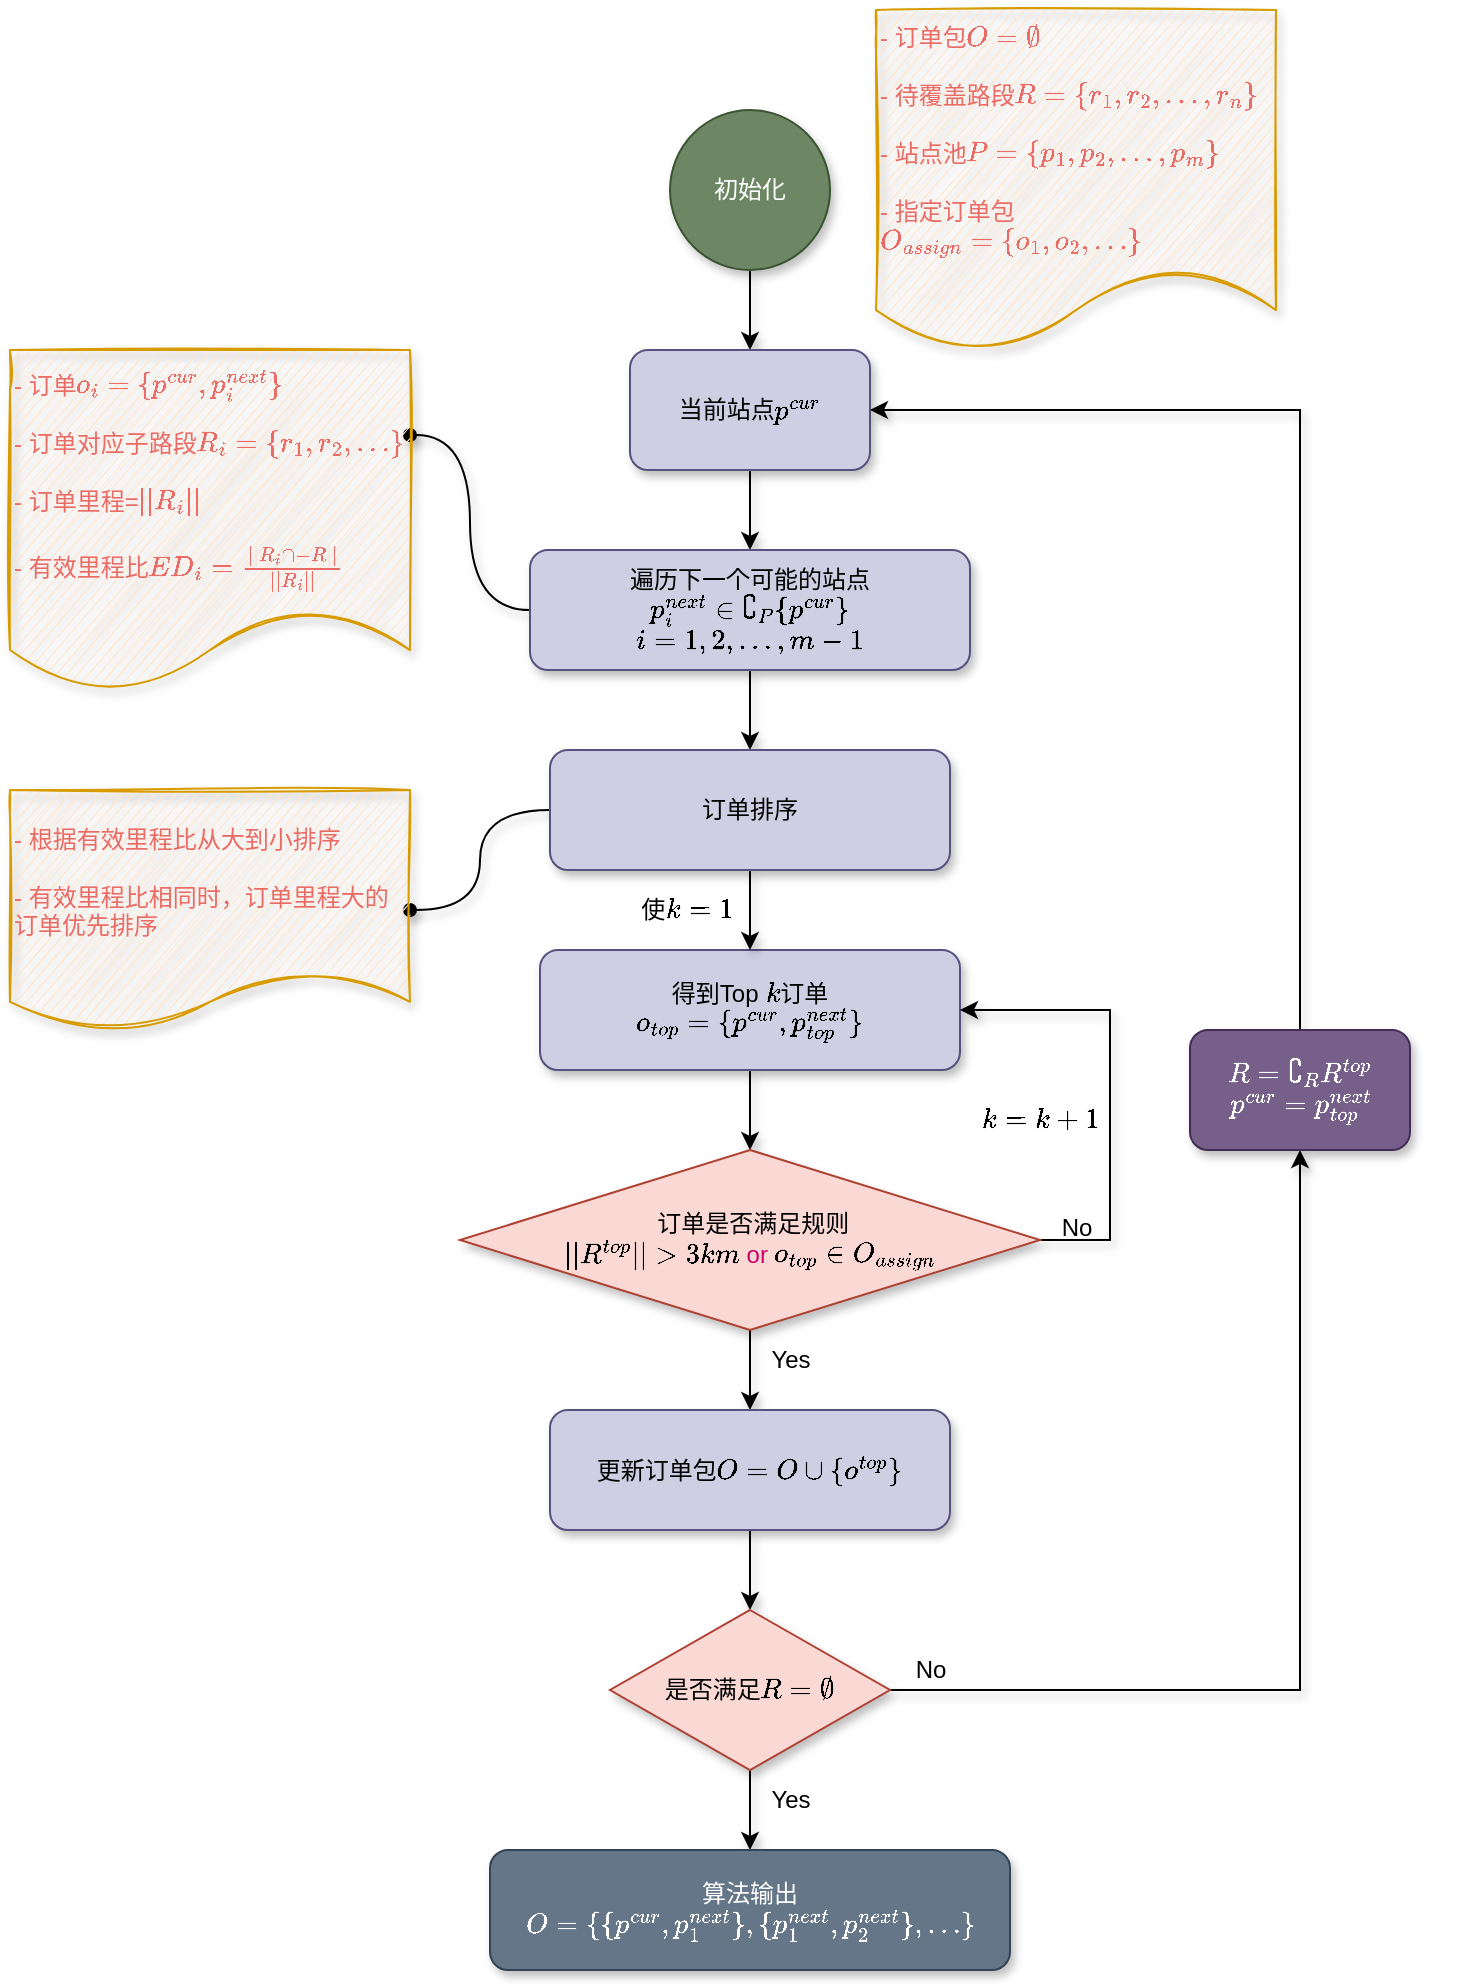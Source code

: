 <mxfile version="20.5.3" type="github">
  <diagram id="bvM2O6zYVAfy2EAc9lAI" name="第 1 页">
    <mxGraphModel dx="1741" dy="771" grid="1" gridSize="10" guides="1" tooltips="1" connect="1" arrows="1" fold="1" page="1" pageScale="1" pageWidth="827" pageHeight="1169" math="1" shadow="0">
      <root>
        <mxCell id="0" />
        <mxCell id="1" parent="0" />
        <mxCell id="-mNMHIKo_w_xHtXC0TbQ-18" style="edgeStyle=orthogonalEdgeStyle;rounded=0;orthogonalLoop=1;jettySize=auto;html=1;exitX=0.5;exitY=1;exitDx=0;exitDy=0;entryX=0.5;entryY=0;entryDx=0;entryDy=0;shadow=1;" parent="1" source="sVxv38cH_FCJ9H6od-_0-1" target="sVxv38cH_FCJ9H6od-_0-2" edge="1">
          <mxGeometry relative="1" as="geometry" />
        </mxCell>
        <mxCell id="sVxv38cH_FCJ9H6od-_0-1" value="初始化" style="ellipse;whiteSpace=wrap;html=1;aspect=fixed;shadow=1;fillColor=#6d8764;strokeColor=#3A5431;fontColor=#ffffff;" parent="1" vertex="1">
          <mxGeometry x="290" y="80" width="80" height="80" as="geometry" />
        </mxCell>
        <mxCell id="-mNMHIKo_w_xHtXC0TbQ-17" style="edgeStyle=orthogonalEdgeStyle;rounded=0;orthogonalLoop=1;jettySize=auto;html=1;exitX=0.5;exitY=1;exitDx=0;exitDy=0;shadow=1;" parent="1" source="sVxv38cH_FCJ9H6od-_0-2" target="sVxv38cH_FCJ9H6od-_0-8" edge="1">
          <mxGeometry relative="1" as="geometry" />
        </mxCell>
        <mxCell id="sVxv38cH_FCJ9H6od-_0-2" value="当前站点\(p^{cur}\)" style="rounded=1;whiteSpace=wrap;html=1;shadow=1;fillColor=#d0cee2;strokeColor=#56517e;" parent="1" vertex="1">
          <mxGeometry x="270" y="200" width="120" height="60" as="geometry" />
        </mxCell>
        <mxCell id="-mNMHIKo_w_xHtXC0TbQ-16" style="edgeStyle=orthogonalEdgeStyle;rounded=0;orthogonalLoop=1;jettySize=auto;html=1;exitX=0.5;exitY=1;exitDx=0;exitDy=0;entryX=0.5;entryY=0;entryDx=0;entryDy=0;shadow=1;" parent="1" source="sVxv38cH_FCJ9H6od-_0-8" target="H3HawUOWs4ybG82ycnrm-2" edge="1">
          <mxGeometry relative="1" as="geometry" />
        </mxCell>
        <mxCell id="L-duklxwTAOeUp0iAU-_-5" style="rounded=0;orthogonalLoop=1;jettySize=auto;html=1;exitX=0;exitY=0.5;exitDx=0;exitDy=0;entryX=1;entryY=0.25;entryDx=0;entryDy=0;shadow=1;endArrow=oval;endFill=1;edgeStyle=orthogonalEdgeStyle;curved=1;" edge="1" parent="1" source="sVxv38cH_FCJ9H6od-_0-8" target="L-duklxwTAOeUp0iAU-_-3">
          <mxGeometry relative="1" as="geometry" />
        </mxCell>
        <mxCell id="sVxv38cH_FCJ9H6od-_0-8" value="&lt;div&gt;遍历下一个可能的站点\(p^{next}_i\in \complement_{P}\{p^{cur}\}\)&lt;/div&gt;&lt;div&gt;\(i=1,2,\dots,m-1\)&lt;/div&gt;" style="rounded=1;whiteSpace=wrap;html=1;shadow=1;fillColor=#d0cee2;strokeColor=#56517e;" parent="1" vertex="1">
          <mxGeometry x="220" y="300" width="220" height="60" as="geometry" />
        </mxCell>
        <mxCell id="-mNMHIKo_w_xHtXC0TbQ-19" style="edgeStyle=orthogonalEdgeStyle;rounded=0;orthogonalLoop=1;jettySize=auto;html=1;exitX=0.5;exitY=1;exitDx=0;exitDy=0;entryX=0.5;entryY=0;entryDx=0;entryDy=0;shadow=1;" parent="1" source="sVxv38cH_FCJ9H6od-_0-11" target="-mNMHIKo_w_xHtXC0TbQ-7" edge="1">
          <mxGeometry relative="1" as="geometry" />
        </mxCell>
        <mxCell id="sVxv38cH_FCJ9H6od-_0-11" value="&lt;div&gt;得到Top \(k\)订单&lt;/div&gt;&lt;div&gt;\(o_{top}=\{p^{cur}, p^{next}_{top}\}\)&lt;/div&gt;" style="rounded=1;whiteSpace=wrap;html=1;shadow=1;fillColor=#d0cee2;strokeColor=#56517e;" parent="1" vertex="1">
          <mxGeometry x="225" y="500" width="210" height="60" as="geometry" />
        </mxCell>
        <mxCell id="-mNMHIKo_w_xHtXC0TbQ-11" style="edgeStyle=orthogonalEdgeStyle;rounded=0;orthogonalLoop=1;jettySize=auto;html=1;exitX=0.5;exitY=1;exitDx=0;exitDy=0;entryX=0.5;entryY=0;entryDx=0;entryDy=0;shadow=1;" parent="1" source="H3HawUOWs4ybG82ycnrm-2" target="sVxv38cH_FCJ9H6od-_0-11" edge="1">
          <mxGeometry relative="1" as="geometry" />
        </mxCell>
        <mxCell id="L-duklxwTAOeUp0iAU-_-6" style="edgeStyle=orthogonalEdgeStyle;curved=1;rounded=0;orthogonalLoop=1;jettySize=auto;html=1;exitX=0;exitY=0.5;exitDx=0;exitDy=0;entryX=1;entryY=0.5;entryDx=0;entryDy=0;shadow=1;endArrow=oval;endFill=1;" edge="1" parent="1" source="H3HawUOWs4ybG82ycnrm-2" target="L-duklxwTAOeUp0iAU-_-4">
          <mxGeometry relative="1" as="geometry" />
        </mxCell>
        <mxCell id="H3HawUOWs4ybG82ycnrm-2" value="订单排序" style="rounded=1;whiteSpace=wrap;html=1;shadow=1;fillColor=#d0cee2;strokeColor=#56517e;" parent="1" vertex="1">
          <mxGeometry x="230" y="400" width="200" height="60" as="geometry" />
        </mxCell>
        <mxCell id="-mNMHIKo_w_xHtXC0TbQ-10" style="edgeStyle=orthogonalEdgeStyle;rounded=0;orthogonalLoop=1;jettySize=auto;html=1;exitX=1;exitY=0.5;exitDx=0;exitDy=0;entryX=1;entryY=0.5;entryDx=0;entryDy=0;shadow=1;" parent="1" source="-mNMHIKo_w_xHtXC0TbQ-7" target="sVxv38cH_FCJ9H6od-_0-11" edge="1">
          <mxGeometry relative="1" as="geometry">
            <mxPoint x="440" y="530" as="targetPoint" />
            <Array as="points">
              <mxPoint x="510" y="645" />
              <mxPoint x="510" y="530" />
            </Array>
          </mxGeometry>
        </mxCell>
        <mxCell id="-mNMHIKo_w_xHtXC0TbQ-25" style="edgeStyle=orthogonalEdgeStyle;rounded=0;orthogonalLoop=1;jettySize=auto;html=1;exitX=0.5;exitY=1;exitDx=0;exitDy=0;entryX=0.5;entryY=0;entryDx=0;entryDy=0;shadow=1;" parent="1" source="-mNMHIKo_w_xHtXC0TbQ-7" target="-mNMHIKo_w_xHtXC0TbQ-20" edge="1">
          <mxGeometry relative="1" as="geometry" />
        </mxCell>
        <mxCell id="-mNMHIKo_w_xHtXC0TbQ-7" value="&lt;div&gt;&amp;nbsp;订单是否满足规则&lt;/div&gt;&lt;div&gt;&lt;div&gt;\(||R^{top}||&amp;gt;3km\) &lt;font color=&quot;#CC0066&quot;&gt;or&lt;/font&gt; \(o_{top} \in O_{assign}\)&lt;/div&gt;&lt;/div&gt;" style="rhombus;whiteSpace=wrap;html=1;shadow=1;fillColor=#fad9d5;strokeColor=#ae4132;" parent="1" vertex="1">
          <mxGeometry x="185" y="600" width="290" height="90" as="geometry" />
        </mxCell>
        <mxCell id="-mNMHIKo_w_xHtXC0TbQ-12" value="使\(k=1\)" style="text;html=1;align=center;verticalAlign=middle;resizable=0;points=[];autosize=1;strokeColor=none;fillColor=none;shadow=1;" parent="1" vertex="1">
          <mxGeometry x="263" y="465" width="70" height="30" as="geometry" />
        </mxCell>
        <mxCell id="-mNMHIKo_w_xHtXC0TbQ-26" style="edgeStyle=orthogonalEdgeStyle;rounded=0;orthogonalLoop=1;jettySize=auto;html=1;exitX=0.5;exitY=1;exitDx=0;exitDy=0;entryX=0.5;entryY=0;entryDx=0;entryDy=0;shadow=1;" parent="1" source="-mNMHIKo_w_xHtXC0TbQ-20" target="-mNMHIKo_w_xHtXC0TbQ-27" edge="1">
          <mxGeometry relative="1" as="geometry">
            <mxPoint x="330" y="810" as="targetPoint" />
          </mxGeometry>
        </mxCell>
        <mxCell id="-mNMHIKo_w_xHtXC0TbQ-20" value="更新订单包\(O=O\cup \{o^{top}\}\)" style="rounded=1;whiteSpace=wrap;html=1;shadow=1;fillColor=#d0cee2;strokeColor=#56517e;" parent="1" vertex="1">
          <mxGeometry x="230" y="730" width="200" height="60" as="geometry" />
        </mxCell>
        <mxCell id="-mNMHIKo_w_xHtXC0TbQ-13" value="\(k=k+1\)" style="text;html=1;align=center;verticalAlign=middle;resizable=0;points=[];autosize=1;strokeColor=none;fillColor=none;shadow=1;" parent="1" vertex="1">
          <mxGeometry x="440" y="570" width="70" height="30" as="geometry" />
        </mxCell>
        <mxCell id="-mNMHIKo_w_xHtXC0TbQ-33" style="edgeStyle=orthogonalEdgeStyle;rounded=0;orthogonalLoop=1;jettySize=auto;html=1;exitX=1;exitY=0.5;exitDx=0;exitDy=0;fontColor=#000000;shadow=1;" parent="1" source="-mNMHIKo_w_xHtXC0TbQ-27" target="-mNMHIKo_w_xHtXC0TbQ-32" edge="1">
          <mxGeometry relative="1" as="geometry" />
        </mxCell>
        <mxCell id="-mNMHIKo_w_xHtXC0TbQ-39" style="edgeStyle=orthogonalEdgeStyle;rounded=0;orthogonalLoop=1;jettySize=auto;html=1;exitX=0.5;exitY=1;exitDx=0;exitDy=0;entryX=0.5;entryY=0;entryDx=0;entryDy=0;fontColor=#000000;shadow=1;" parent="1" source="-mNMHIKo_w_xHtXC0TbQ-27" target="-mNMHIKo_w_xHtXC0TbQ-37" edge="1">
          <mxGeometry relative="1" as="geometry" />
        </mxCell>
        <mxCell id="-mNMHIKo_w_xHtXC0TbQ-27" value="是否满足\(R=\emptyset\)" style="rhombus;whiteSpace=wrap;html=1;shadow=1;fillColor=#fad9d5;strokeColor=#ae4132;" parent="1" vertex="1">
          <mxGeometry x="260" y="830" width="140" height="80" as="geometry" />
        </mxCell>
        <mxCell id="-mNMHIKo_w_xHtXC0TbQ-29" value="No" style="text;html=1;align=center;verticalAlign=middle;resizable=0;points=[];autosize=1;strokeColor=none;fillColor=none;fontColor=#000000;shadow=1;" parent="1" vertex="1">
          <mxGeometry x="473" y="624" width="40" height="30" as="geometry" />
        </mxCell>
        <mxCell id="-mNMHIKo_w_xHtXC0TbQ-31" value="Yes" style="text;html=1;align=center;verticalAlign=middle;resizable=0;points=[];autosize=1;strokeColor=none;fillColor=none;fontColor=#000000;shadow=1;" parent="1" vertex="1">
          <mxGeometry x="330" y="690" width="40" height="30" as="geometry" />
        </mxCell>
        <mxCell id="-mNMHIKo_w_xHtXC0TbQ-34" style="edgeStyle=orthogonalEdgeStyle;rounded=0;orthogonalLoop=1;jettySize=auto;html=1;exitX=0.5;exitY=0;exitDx=0;exitDy=0;entryX=1;entryY=0.5;entryDx=0;entryDy=0;fontColor=#000000;shadow=1;" parent="1" source="-mNMHIKo_w_xHtXC0TbQ-32" target="sVxv38cH_FCJ9H6od-_0-2" edge="1">
          <mxGeometry relative="1" as="geometry" />
        </mxCell>
        <mxCell id="-mNMHIKo_w_xHtXC0TbQ-32" value="&lt;div&gt;\(R=\complement_{R}R^{top}\)&lt;/div&gt;&lt;div&gt;\(p^{cur}=p^{next}_{top}\)&lt;br&gt;&lt;/div&gt;" style="rounded=1;whiteSpace=wrap;html=1;shadow=1;fillColor=#76608a;strokeColor=#432D57;fontColor=#ffffff;" parent="1" vertex="1">
          <mxGeometry x="550" y="540" width="110" height="60" as="geometry" />
        </mxCell>
        <mxCell id="-mNMHIKo_w_xHtXC0TbQ-37" value="算法输出\(O=\{\{p^{cur},p^{next}_1\},\{p^{next}_1,p^{next}_2\},\dots\}\)" style="rounded=1;whiteSpace=wrap;html=1;shadow=1;fillColor=#647687;strokeColor=#314354;fontColor=#ffffff;" parent="1" vertex="1">
          <mxGeometry x="200" y="950" width="260" height="60" as="geometry" />
        </mxCell>
        <mxCell id="-mNMHIKo_w_xHtXC0TbQ-40" value="No" style="text;html=1;align=center;verticalAlign=middle;resizable=0;points=[];autosize=1;strokeColor=none;fillColor=none;fontColor=#000000;shadow=1;" parent="1" vertex="1">
          <mxGeometry x="400" y="845" width="40" height="30" as="geometry" />
        </mxCell>
        <mxCell id="-mNMHIKo_w_xHtXC0TbQ-41" value="Yes" style="text;html=1;align=center;verticalAlign=middle;resizable=0;points=[];autosize=1;strokeColor=none;fillColor=none;fontColor=#000000;shadow=1;" parent="1" vertex="1">
          <mxGeometry x="330" y="910" width="40" height="30" as="geometry" />
        </mxCell>
        <mxCell id="L-duklxwTAOeUp0iAU-_-3" value="&lt;div&gt;&lt;font color=&quot;#EA6B66&quot;&gt;- 订单\(o_{i}=\{p^{cur}, p^{next}_i\}\)&lt;/font&gt;&lt;/div&gt;&lt;div&gt;&lt;font color=&quot;#EA6B66&quot;&gt;&lt;br&gt;&lt;/font&gt;&lt;/div&gt;&lt;div&gt;&lt;font color=&quot;#EA6B66&quot;&gt;- 订单对应子路段\(R_i=\{r_1, r_2, \dots\}\)&lt;/font&gt;&lt;/div&gt;&lt;div&gt;&lt;font color=&quot;#EA6B66&quot;&gt;&lt;br&gt;&lt;/font&gt;&lt;/div&gt;&lt;div&gt;&lt;div&gt;&lt;font color=&quot;#EA6B66&quot;&gt;- 订单里程=\(||R_i||\)&lt;/font&gt;&lt;/div&gt;&lt;div&gt;&lt;font color=&quot;#EA6B66&quot;&gt;&lt;br&gt;&lt;/font&gt;&lt;/div&gt;&lt;div&gt;&lt;font color=&quot;#EA6B66&quot;&gt;- 有效里程比\(ED_i = \frac{||R_i \cap - R||}{||R_i||}\)&lt;/font&gt;&lt;/div&gt;&lt;/div&gt;" style="shape=document;whiteSpace=wrap;html=1;boundedLbl=1;shadow=1;align=left;size=0.235;fillColor=#ffe6cc;strokeColor=#d79b00;sketch=1;" vertex="1" parent="1">
          <mxGeometry x="-40" y="200" width="200" height="170" as="geometry" />
        </mxCell>
        <mxCell id="L-duklxwTAOeUp0iAU-_-4" value="&lt;div&gt;&lt;font color=&quot;#EA6B66&quot;&gt;- 根据有效里程比从大到小排序&lt;/font&gt;&lt;/div&gt;&lt;div&gt;&lt;font color=&quot;#EA6B66&quot;&gt;&lt;br&gt;&lt;/font&gt;&lt;/div&gt;&lt;div&gt;&lt;font color=&quot;#EA6B66&quot;&gt;- 有效里程比相同时，订单里程大的订单优先排序&lt;/font&gt;&lt;/div&gt;" style="shape=document;whiteSpace=wrap;html=1;boundedLbl=1;shadow=1;align=left;size=0.235;fillColor=#ffe6cc;strokeColor=#d79b00;sketch=1;" vertex="1" parent="1">
          <mxGeometry x="-40" y="420" width="200" height="120" as="geometry" />
        </mxCell>
        <mxCell id="L-duklxwTAOeUp0iAU-_-7" value="&lt;font color=&quot;#EA6B66&quot;&gt;- 订单包\(O=\emptyset\)&lt;/font&gt;&lt;div&gt;&lt;font color=&quot;#EA6B66&quot;&gt;&lt;br&gt;&lt;/font&gt;&lt;/div&gt;&lt;div&gt;&lt;font color=&quot;#EA6B66&quot;&gt;- 待覆盖路段\(R=\{r_1,r_2,\dots,r_n\}\)&lt;/font&gt;&lt;/div&gt;&lt;div&gt;&lt;font color=&quot;#EA6B66&quot;&gt;&lt;br&gt;&lt;/font&gt;&lt;/div&gt;&lt;div&gt;&lt;font color=&quot;#EA6B66&quot;&gt;- 站点池\(P=\{p_1,p_2,\dots,p_m\}\)&lt;/font&gt;&lt;/div&gt;&lt;div&gt;&lt;font color=&quot;#EA6B66&quot;&gt;&lt;br&gt;&lt;/font&gt;&lt;/div&gt;&lt;div&gt;&lt;font color=&quot;#EA6B66&quot;&gt;- 指定订单包\(O_{assign}=\{o_1, o_2, \dots\}\)&lt;/font&gt;&lt;/div&gt;" style="shape=document;whiteSpace=wrap;html=1;boundedLbl=1;shadow=1;align=left;size=0.235;fillColor=#ffe6cc;strokeColor=#d79b00;sketch=1;" vertex="1" parent="1">
          <mxGeometry x="393" y="30" width="200" height="170" as="geometry" />
        </mxCell>
      </root>
    </mxGraphModel>
  </diagram>
</mxfile>
